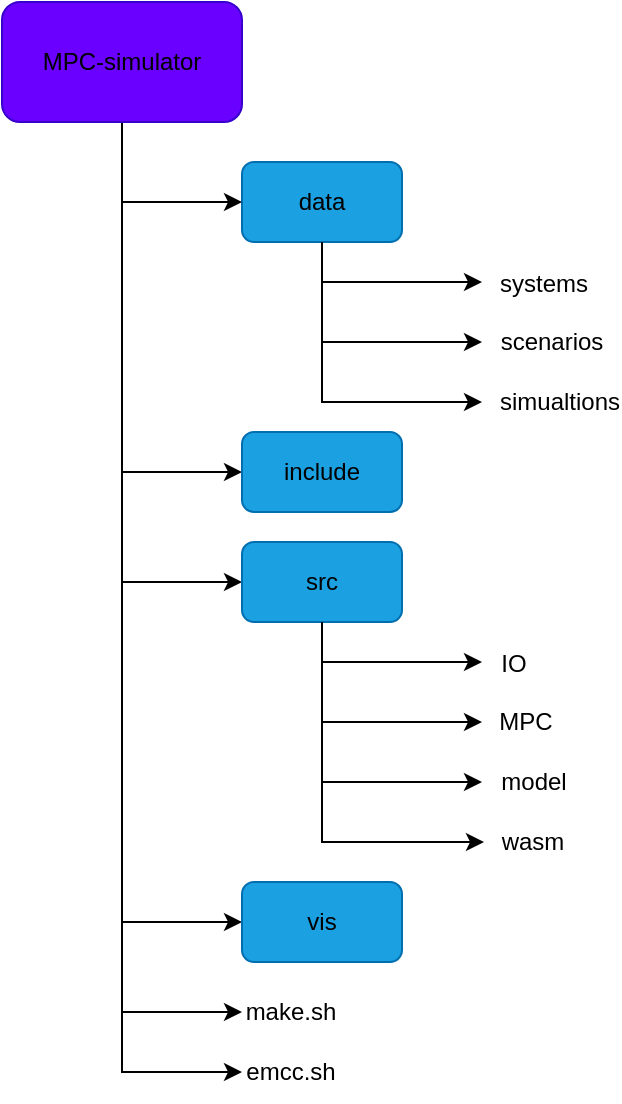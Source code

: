 <mxfile version="21.3.5" type="github">
  <diagram name="Page-1" id="xYGsk0fWXddtRG2SCBWW">
    <mxGraphModel dx="1360" dy="915" grid="1" gridSize="10" guides="1" tooltips="1" connect="1" arrows="1" fold="1" page="1" pageScale="1" pageWidth="827" pageHeight="1169" math="0" shadow="0">
      <root>
        <mxCell id="0" />
        <mxCell id="1" parent="0" />
        <mxCell id="s7Zp7NK6MfbPjtPeCb6E-1" value="&lt;font color=&quot;#000000&quot;&gt;data&lt;/font&gt;" style="rounded=1;whiteSpace=wrap;html=1;fillColor=#1ba1e2;fontColor=#ffffff;strokeColor=#006EAF;" parent="1" vertex="1">
          <mxGeometry x="160" y="160" width="80" height="40" as="geometry" />
        </mxCell>
        <mxCell id="s7Zp7NK6MfbPjtPeCb6E-2" value="" style="endArrow=classic;html=1;rounded=0;exitX=0.5;exitY=1;exitDx=0;exitDy=0;" parent="1" source="s7Zp7NK6MfbPjtPeCb6E-1" edge="1">
          <mxGeometry width="50" height="50" relative="1" as="geometry">
            <mxPoint x="310" y="390" as="sourcePoint" />
            <mxPoint x="280" y="220" as="targetPoint" />
            <Array as="points">
              <mxPoint x="200" y="220" />
            </Array>
          </mxGeometry>
        </mxCell>
        <mxCell id="s7Zp7NK6MfbPjtPeCb6E-3" value="systems" style="text;html=1;strokeColor=none;fillColor=none;align=center;verticalAlign=middle;whiteSpace=wrap;rounded=0;" parent="1" vertex="1">
          <mxGeometry x="281" y="206" width="60" height="30" as="geometry" />
        </mxCell>
        <mxCell id="s7Zp7NK6MfbPjtPeCb6E-4" value="" style="endArrow=classic;html=1;rounded=0;" parent="1" edge="1">
          <mxGeometry width="50" height="50" relative="1" as="geometry">
            <mxPoint x="200" y="210" as="sourcePoint" />
            <mxPoint x="280" y="250" as="targetPoint" />
            <Array as="points">
              <mxPoint x="200" y="250" />
            </Array>
          </mxGeometry>
        </mxCell>
        <mxCell id="s7Zp7NK6MfbPjtPeCb6E-5" value="scenarios" style="text;html=1;strokeColor=none;fillColor=none;align=center;verticalAlign=middle;whiteSpace=wrap;rounded=0;" parent="1" vertex="1">
          <mxGeometry x="285" y="235" width="60" height="30" as="geometry" />
        </mxCell>
        <mxCell id="s7Zp7NK6MfbPjtPeCb6E-7" style="edgeStyle=orthogonalEdgeStyle;rounded=0;orthogonalLoop=1;jettySize=auto;html=1;exitX=0.5;exitY=1;exitDx=0;exitDy=0;entryX=0;entryY=0.5;entryDx=0;entryDy=0;" parent="1" source="s7Zp7NK6MfbPjtPeCb6E-6" target="s7Zp7NK6MfbPjtPeCb6E-1" edge="1">
          <mxGeometry relative="1" as="geometry" />
        </mxCell>
        <mxCell id="s7Zp7NK6MfbPjtPeCb6E-17" style="edgeStyle=orthogonalEdgeStyle;rounded=0;orthogonalLoop=1;jettySize=auto;html=1;exitX=0.5;exitY=1;exitDx=0;exitDy=0;entryX=0;entryY=0.5;entryDx=0;entryDy=0;" parent="1" source="s7Zp7NK6MfbPjtPeCb6E-6" target="s7Zp7NK6MfbPjtPeCb6E-10" edge="1">
          <mxGeometry relative="1" as="geometry" />
        </mxCell>
        <mxCell id="s7Zp7NK6MfbPjtPeCb6E-26" style="edgeStyle=orthogonalEdgeStyle;rounded=0;orthogonalLoop=1;jettySize=auto;html=1;exitX=0.5;exitY=1;exitDx=0;exitDy=0;entryX=0;entryY=0.5;entryDx=0;entryDy=0;" parent="1" source="s7Zp7NK6MfbPjtPeCb6E-6" target="s7Zp7NK6MfbPjtPeCb6E-18" edge="1">
          <mxGeometry relative="1" as="geometry" />
        </mxCell>
        <mxCell id="s7Zp7NK6MfbPjtPeCb6E-34" style="edgeStyle=orthogonalEdgeStyle;rounded=0;orthogonalLoop=1;jettySize=auto;html=1;exitX=0.5;exitY=1;exitDx=0;exitDy=0;entryX=0;entryY=0.5;entryDx=0;entryDy=0;" parent="1" source="s7Zp7NK6MfbPjtPeCb6E-6" target="s7Zp7NK6MfbPjtPeCb6E-27" edge="1">
          <mxGeometry relative="1" as="geometry" />
        </mxCell>
        <mxCell id="z_lpIYEHJB3Qr3LgeqiK-7" style="edgeStyle=orthogonalEdgeStyle;rounded=0;orthogonalLoop=1;jettySize=auto;html=1;exitX=0.5;exitY=1;exitDx=0;exitDy=0;entryX=0;entryY=0.5;entryDx=0;entryDy=0;" edge="1" parent="1" source="s7Zp7NK6MfbPjtPeCb6E-6" target="z_lpIYEHJB3Qr3LgeqiK-5">
          <mxGeometry relative="1" as="geometry" />
        </mxCell>
        <mxCell id="z_lpIYEHJB3Qr3LgeqiK-8" style="edgeStyle=orthogonalEdgeStyle;rounded=0;orthogonalLoop=1;jettySize=auto;html=1;exitX=0.5;exitY=1;exitDx=0;exitDy=0;entryX=0;entryY=0.5;entryDx=0;entryDy=0;" edge="1" parent="1" source="s7Zp7NK6MfbPjtPeCb6E-6" target="z_lpIYEHJB3Qr3LgeqiK-6">
          <mxGeometry relative="1" as="geometry" />
        </mxCell>
        <mxCell id="s7Zp7NK6MfbPjtPeCb6E-6" value="&lt;font color=&quot;#000000&quot;&gt;MPC-simulator&lt;/font&gt;" style="rounded=1;whiteSpace=wrap;html=1;fillColor=#6a00ff;fontColor=#ffffff;strokeColor=#3700CC;" parent="1" vertex="1">
          <mxGeometry x="40" y="80" width="120" height="60" as="geometry" />
        </mxCell>
        <mxCell id="s7Zp7NK6MfbPjtPeCb6E-8" value="" style="endArrow=classic;html=1;rounded=0;" parent="1" edge="1">
          <mxGeometry width="50" height="50" relative="1" as="geometry">
            <mxPoint x="200" y="250" as="sourcePoint" />
            <mxPoint x="280" y="280" as="targetPoint" />
            <Array as="points">
              <mxPoint x="200" y="280" />
            </Array>
          </mxGeometry>
        </mxCell>
        <mxCell id="s7Zp7NK6MfbPjtPeCb6E-9" value="simualtions" style="text;html=1;strokeColor=none;fillColor=none;align=center;verticalAlign=middle;whiteSpace=wrap;rounded=0;" parent="1" vertex="1">
          <mxGeometry x="289" y="265" width="60" height="30" as="geometry" />
        </mxCell>
        <mxCell id="s7Zp7NK6MfbPjtPeCb6E-10" value="&lt;font color=&quot;#000000&quot;&gt;include&lt;/font&gt;" style="rounded=1;whiteSpace=wrap;html=1;fillColor=#1ba1e2;fontColor=#ffffff;strokeColor=#006EAF;" parent="1" vertex="1">
          <mxGeometry x="160" y="295" width="80" height="40" as="geometry" />
        </mxCell>
        <mxCell id="z_lpIYEHJB3Qr3LgeqiK-4" style="edgeStyle=orthogonalEdgeStyle;rounded=0;orthogonalLoop=1;jettySize=auto;html=1;exitX=0.5;exitY=1;exitDx=0;exitDy=0;entryX=0;entryY=0.5;entryDx=0;entryDy=0;" edge="1" parent="1" source="s7Zp7NK6MfbPjtPeCb6E-18" target="z_lpIYEHJB3Qr3LgeqiK-2">
          <mxGeometry relative="1" as="geometry" />
        </mxCell>
        <mxCell id="s7Zp7NK6MfbPjtPeCb6E-18" value="&lt;font color=&quot;#000000&quot;&gt;src&lt;/font&gt;" style="rounded=1;whiteSpace=wrap;html=1;fillColor=#1ba1e2;fontColor=#ffffff;strokeColor=#006EAF;" parent="1" vertex="1">
          <mxGeometry x="160" y="350" width="80" height="40" as="geometry" />
        </mxCell>
        <mxCell id="s7Zp7NK6MfbPjtPeCb6E-19" value="" style="endArrow=classic;html=1;rounded=0;exitX=0.5;exitY=1;exitDx=0;exitDy=0;" parent="1" source="s7Zp7NK6MfbPjtPeCb6E-18" edge="1">
          <mxGeometry width="50" height="50" relative="1" as="geometry">
            <mxPoint x="310" y="580" as="sourcePoint" />
            <mxPoint x="280" y="410" as="targetPoint" />
            <Array as="points">
              <mxPoint x="200" y="410" />
            </Array>
          </mxGeometry>
        </mxCell>
        <mxCell id="s7Zp7NK6MfbPjtPeCb6E-20" value="IO" style="text;html=1;strokeColor=none;fillColor=none;align=center;verticalAlign=middle;whiteSpace=wrap;rounded=0;" parent="1" vertex="1">
          <mxGeometry x="266" y="396" width="60" height="30" as="geometry" />
        </mxCell>
        <mxCell id="s7Zp7NK6MfbPjtPeCb6E-21" value="" style="endArrow=classic;html=1;rounded=0;" parent="1" edge="1">
          <mxGeometry width="50" height="50" relative="1" as="geometry">
            <mxPoint x="200" y="400" as="sourcePoint" />
            <mxPoint x="280" y="440" as="targetPoint" />
            <Array as="points">
              <mxPoint x="200" y="440" />
            </Array>
          </mxGeometry>
        </mxCell>
        <mxCell id="s7Zp7NK6MfbPjtPeCb6E-22" value="MPC" style="text;html=1;strokeColor=none;fillColor=none;align=center;verticalAlign=middle;whiteSpace=wrap;rounded=0;" parent="1" vertex="1">
          <mxGeometry x="272" y="425" width="60" height="30" as="geometry" />
        </mxCell>
        <mxCell id="s7Zp7NK6MfbPjtPeCb6E-23" value="" style="endArrow=classic;html=1;rounded=0;" parent="1" edge="1">
          <mxGeometry width="50" height="50" relative="1" as="geometry">
            <mxPoint x="200" y="440" as="sourcePoint" />
            <mxPoint x="280" y="470" as="targetPoint" />
            <Array as="points">
              <mxPoint x="200" y="470" />
            </Array>
          </mxGeometry>
        </mxCell>
        <mxCell id="s7Zp7NK6MfbPjtPeCb6E-24" value="model" style="text;html=1;strokeColor=none;fillColor=none;align=center;verticalAlign=middle;whiteSpace=wrap;rounded=0;" parent="1" vertex="1">
          <mxGeometry x="276" y="455" width="60" height="30" as="geometry" />
        </mxCell>
        <mxCell id="s7Zp7NK6MfbPjtPeCb6E-27" value="&lt;font color=&quot;#000000&quot;&gt;vis&lt;/font&gt;" style="rounded=1;whiteSpace=wrap;html=1;fillColor=#1ba1e2;fontColor=#ffffff;strokeColor=#006EAF;" parent="1" vertex="1">
          <mxGeometry x="160" y="520" width="80" height="40" as="geometry" />
        </mxCell>
        <mxCell id="z_lpIYEHJB3Qr3LgeqiK-2" value="wasm" style="text;html=1;strokeColor=none;fillColor=none;align=center;verticalAlign=middle;whiteSpace=wrap;rounded=0;" vertex="1" parent="1">
          <mxGeometry x="281" y="485" width="49" height="30" as="geometry" />
        </mxCell>
        <mxCell id="z_lpIYEHJB3Qr3LgeqiK-5" value="make.sh" style="text;html=1;strokeColor=none;fillColor=none;align=center;verticalAlign=middle;whiteSpace=wrap;rounded=0;" vertex="1" parent="1">
          <mxGeometry x="160" y="570" width="49" height="30" as="geometry" />
        </mxCell>
        <mxCell id="z_lpIYEHJB3Qr3LgeqiK-6" value="emcc.sh" style="text;html=1;strokeColor=none;fillColor=none;align=center;verticalAlign=middle;whiteSpace=wrap;rounded=0;" vertex="1" parent="1">
          <mxGeometry x="160" y="600" width="49" height="30" as="geometry" />
        </mxCell>
      </root>
    </mxGraphModel>
  </diagram>
</mxfile>
